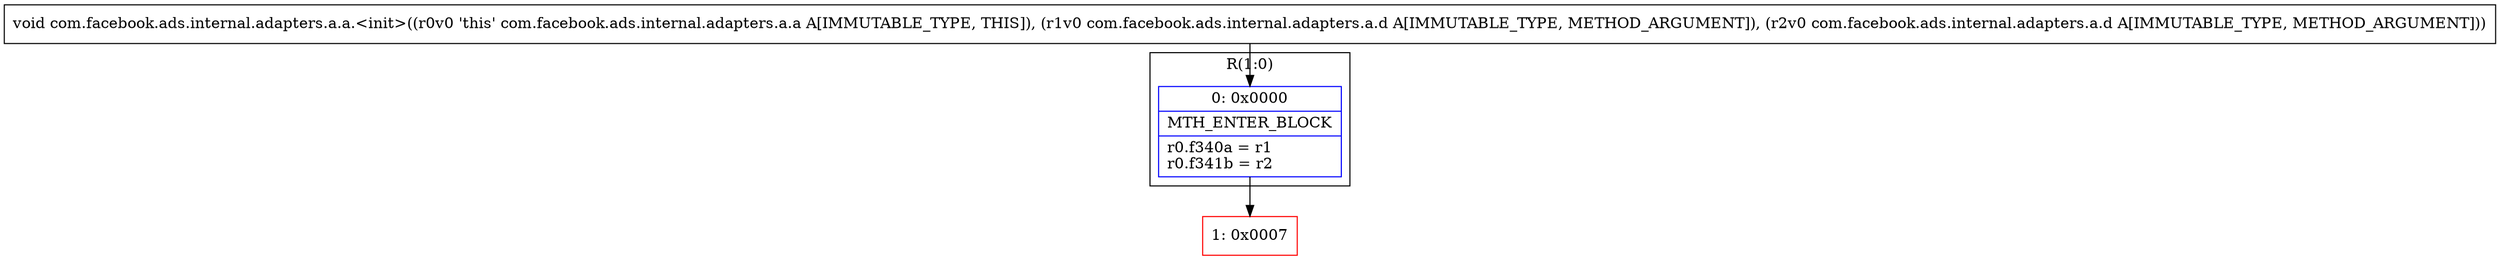 digraph "CFG forcom.facebook.ads.internal.adapters.a.a.\<init\>(Lcom\/facebook\/ads\/internal\/adapters\/a\/d;Lcom\/facebook\/ads\/internal\/adapters\/a\/d;)V" {
subgraph cluster_Region_380953754 {
label = "R(1:0)";
node [shape=record,color=blue];
Node_0 [shape=record,label="{0\:\ 0x0000|MTH_ENTER_BLOCK\l|r0.f340a = r1\lr0.f341b = r2\l}"];
}
Node_1 [shape=record,color=red,label="{1\:\ 0x0007}"];
MethodNode[shape=record,label="{void com.facebook.ads.internal.adapters.a.a.\<init\>((r0v0 'this' com.facebook.ads.internal.adapters.a.a A[IMMUTABLE_TYPE, THIS]), (r1v0 com.facebook.ads.internal.adapters.a.d A[IMMUTABLE_TYPE, METHOD_ARGUMENT]), (r2v0 com.facebook.ads.internal.adapters.a.d A[IMMUTABLE_TYPE, METHOD_ARGUMENT])) }"];
MethodNode -> Node_0;
Node_0 -> Node_1;
}


